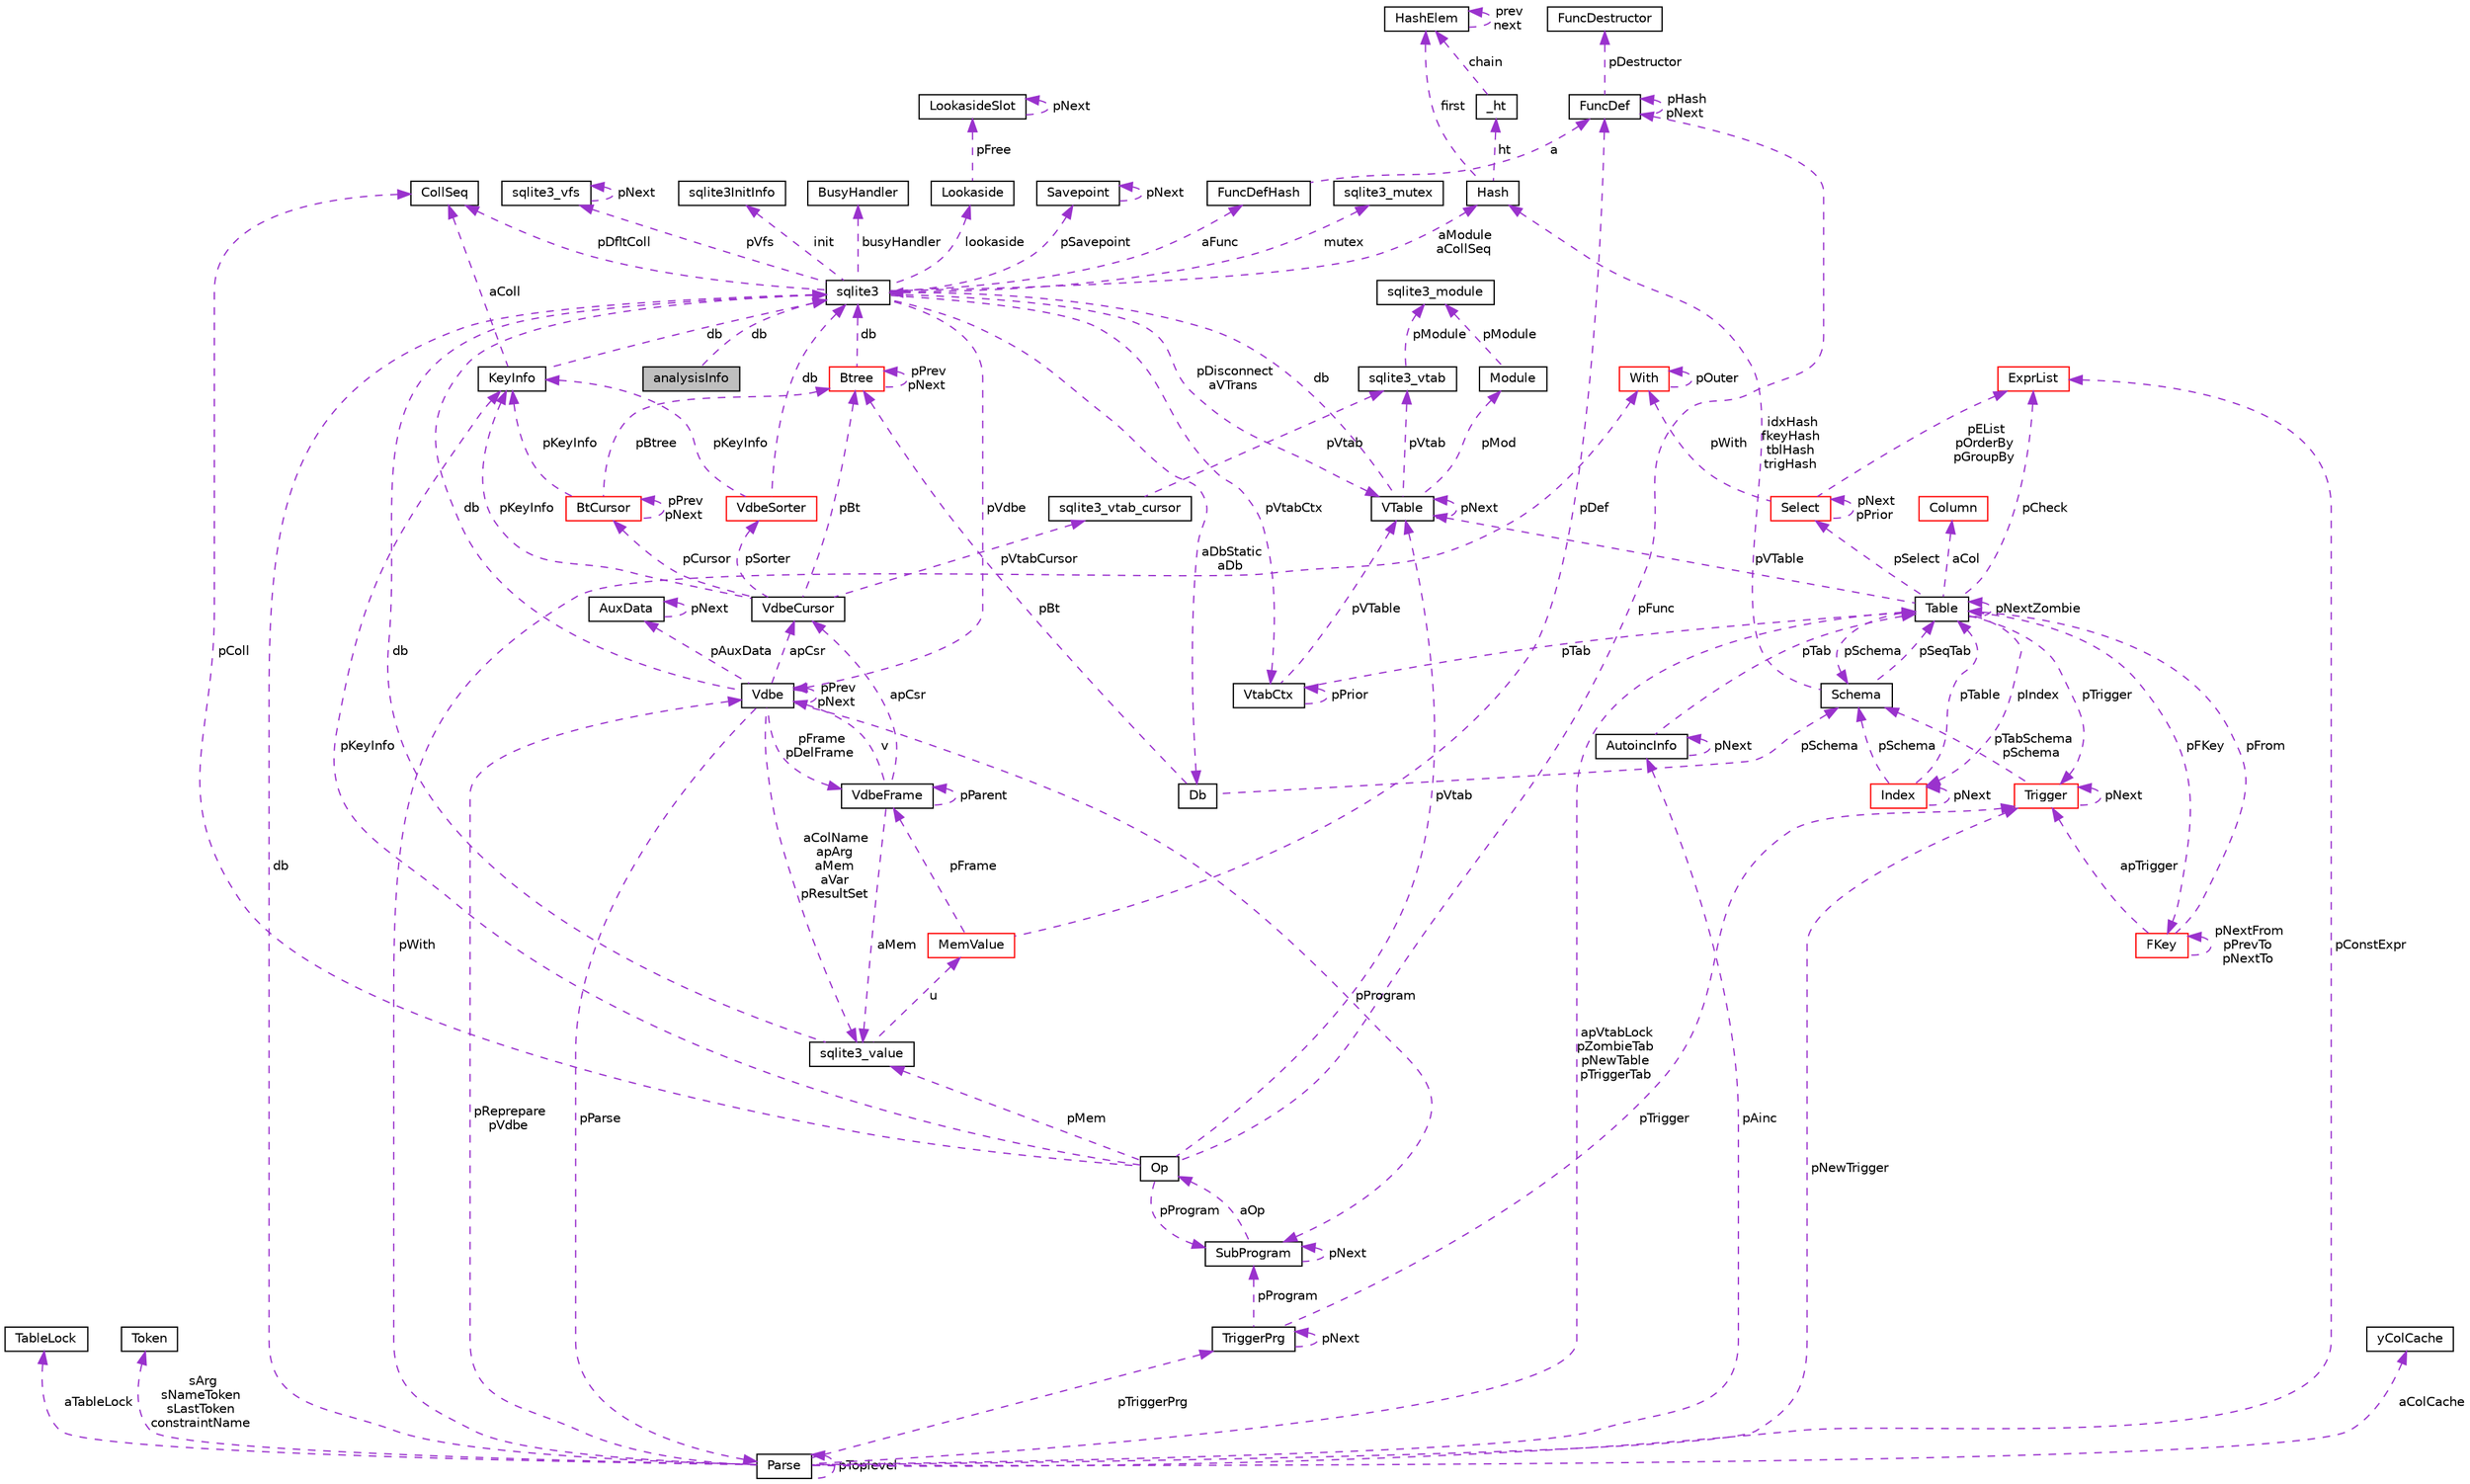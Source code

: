 digraph "analysisInfo"
{
  edge [fontname="Helvetica",fontsize="10",labelfontname="Helvetica",labelfontsize="10"];
  node [fontname="Helvetica",fontsize="10",shape=record];
  Node1 [label="analysisInfo",height=0.2,width=0.4,color="black", fillcolor="grey75", style="filled", fontcolor="black"];
  Node2 -> Node1 [dir="back",color="darkorchid3",fontsize="10",style="dashed",label=" db" ];
  Node2 [label="sqlite3",height=0.2,width=0.4,color="black", fillcolor="white", style="filled",URL="$structsqlite3.html"];
  Node3 -> Node2 [dir="back",color="darkorchid3",fontsize="10",style="dashed",label=" pVdbe" ];
  Node3 [label="Vdbe",height=0.2,width=0.4,color="black", fillcolor="white", style="filled",URL="$struct_vdbe.html"];
  Node3 -> Node3 [dir="back",color="darkorchid3",fontsize="10",style="dashed",label=" pPrev\npNext" ];
  Node4 -> Node3 [dir="back",color="darkorchid3",fontsize="10",style="dashed",label=" aColName\napArg\naMem\naVar\npResultSet" ];
  Node4 [label="sqlite3_value",height=0.2,width=0.4,color="black", fillcolor="white", style="filled",URL="$struct_mem.html"];
  Node5 -> Node4 [dir="back",color="darkorchid3",fontsize="10",style="dashed",label=" u" ];
  Node5 [label="MemValue",height=0.2,width=0.4,color="red", fillcolor="white", style="filled",URL="$union_mem_1_1_mem_value.html"];
  Node6 -> Node5 [dir="back",color="darkorchid3",fontsize="10",style="dashed",label=" pFrame" ];
  Node6 [label="VdbeFrame",height=0.2,width=0.4,color="black", fillcolor="white", style="filled",URL="$struct_vdbe_frame.html"];
  Node4 -> Node6 [dir="back",color="darkorchid3",fontsize="10",style="dashed",label=" aMem" ];
  Node3 -> Node6 [dir="back",color="darkorchid3",fontsize="10",style="dashed",label=" v" ];
  Node6 -> Node6 [dir="back",color="darkorchid3",fontsize="10",style="dashed",label=" pParent" ];
  Node7 -> Node6 [dir="back",color="darkorchid3",fontsize="10",style="dashed",label=" apCsr" ];
  Node7 [label="VdbeCursor",height=0.2,width=0.4,color="black", fillcolor="white", style="filled",URL="$struct_vdbe_cursor.html"];
  Node8 -> Node7 [dir="back",color="darkorchid3",fontsize="10",style="dashed",label=" pCursor" ];
  Node8 [label="BtCursor",height=0.2,width=0.4,color="red", fillcolor="white", style="filled",URL="$struct_bt_cursor.html"];
  Node8 -> Node8 [dir="back",color="darkorchid3",fontsize="10",style="dashed",label=" pPrev\npNext" ];
  Node9 -> Node8 [dir="back",color="darkorchid3",fontsize="10",style="dashed",label=" pKeyInfo" ];
  Node9 [label="KeyInfo",height=0.2,width=0.4,color="black", fillcolor="white", style="filled",URL="$struct_key_info.html"];
  Node2 -> Node9 [dir="back",color="darkorchid3",fontsize="10",style="dashed",label=" db" ];
  Node10 -> Node9 [dir="back",color="darkorchid3",fontsize="10",style="dashed",label=" aColl" ];
  Node10 [label="CollSeq",height=0.2,width=0.4,color="black", fillcolor="white", style="filled",URL="$struct_coll_seq.html"];
  Node11 -> Node8 [dir="back",color="darkorchid3",fontsize="10",style="dashed",label=" pBtree" ];
  Node11 [label="Btree",height=0.2,width=0.4,color="red", fillcolor="white", style="filled",URL="$struct_btree.html"];
  Node2 -> Node11 [dir="back",color="darkorchid3",fontsize="10",style="dashed",label=" db" ];
  Node11 -> Node11 [dir="back",color="darkorchid3",fontsize="10",style="dashed",label=" pPrev\npNext" ];
  Node12 -> Node7 [dir="back",color="darkorchid3",fontsize="10",style="dashed",label=" pVtabCursor" ];
  Node12 [label="sqlite3_vtab_cursor",height=0.2,width=0.4,color="black", fillcolor="white", style="filled",URL="$structsqlite3__vtab__cursor.html"];
  Node13 -> Node12 [dir="back",color="darkorchid3",fontsize="10",style="dashed",label=" pVtab" ];
  Node13 [label="sqlite3_vtab",height=0.2,width=0.4,color="black", fillcolor="white", style="filled",URL="$structsqlite3__vtab.html"];
  Node14 -> Node13 [dir="back",color="darkorchid3",fontsize="10",style="dashed",label=" pModule" ];
  Node14 [label="sqlite3_module",height=0.2,width=0.4,color="black", fillcolor="white", style="filled",URL="$structsqlite3__module.html"];
  Node15 -> Node7 [dir="back",color="darkorchid3",fontsize="10",style="dashed",label=" pSorter" ];
  Node15 [label="VdbeSorter",height=0.2,width=0.4,color="red", fillcolor="white", style="filled",URL="$struct_vdbe_sorter.html"];
  Node2 -> Node15 [dir="back",color="darkorchid3",fontsize="10",style="dashed",label=" db" ];
  Node9 -> Node15 [dir="back",color="darkorchid3",fontsize="10",style="dashed",label=" pKeyInfo" ];
  Node9 -> Node7 [dir="back",color="darkorchid3",fontsize="10",style="dashed",label=" pKeyInfo" ];
  Node11 -> Node7 [dir="back",color="darkorchid3",fontsize="10",style="dashed",label=" pBt" ];
  Node16 -> Node5 [dir="back",color="darkorchid3",fontsize="10",style="dashed",label=" pDef" ];
  Node16 [label="FuncDef",height=0.2,width=0.4,color="black", fillcolor="white", style="filled",URL="$struct_func_def.html"];
  Node17 -> Node16 [dir="back",color="darkorchid3",fontsize="10",style="dashed",label=" pDestructor" ];
  Node17 [label="FuncDestructor",height=0.2,width=0.4,color="black", fillcolor="white", style="filled",URL="$struct_func_destructor.html"];
  Node16 -> Node16 [dir="back",color="darkorchid3",fontsize="10",style="dashed",label=" pHash\npNext" ];
  Node2 -> Node4 [dir="back",color="darkorchid3",fontsize="10",style="dashed",label=" db" ];
  Node2 -> Node3 [dir="back",color="darkorchid3",fontsize="10",style="dashed",label=" db" ];
  Node6 -> Node3 [dir="back",color="darkorchid3",fontsize="10",style="dashed",label=" pFrame\npDelFrame" ];
  Node18 -> Node3 [dir="back",color="darkorchid3",fontsize="10",style="dashed",label=" pAuxData" ];
  Node18 [label="AuxData",height=0.2,width=0.4,color="black", fillcolor="white", style="filled",URL="$struct_aux_data.html"];
  Node18 -> Node18 [dir="back",color="darkorchid3",fontsize="10",style="dashed",label=" pNext" ];
  Node19 -> Node3 [dir="back",color="darkorchid3",fontsize="10",style="dashed",label=" pProgram" ];
  Node19 [label="SubProgram",height=0.2,width=0.4,color="black", fillcolor="white", style="filled",URL="$struct_sub_program.html"];
  Node19 -> Node19 [dir="back",color="darkorchid3",fontsize="10",style="dashed",label=" pNext" ];
  Node20 -> Node19 [dir="back",color="darkorchid3",fontsize="10",style="dashed",label=" aOp" ];
  Node20 [label="Op",height=0.2,width=0.4,color="black", fillcolor="white", style="filled",URL="$struct_vdbe_op.html"];
  Node4 -> Node20 [dir="back",color="darkorchid3",fontsize="10",style="dashed",label=" pMem" ];
  Node10 -> Node20 [dir="back",color="darkorchid3",fontsize="10",style="dashed",label=" pColl" ];
  Node21 -> Node20 [dir="back",color="darkorchid3",fontsize="10",style="dashed",label=" pVtab" ];
  Node21 [label="VTable",height=0.2,width=0.4,color="black", fillcolor="white", style="filled",URL="$struct_v_table.html"];
  Node2 -> Node21 [dir="back",color="darkorchid3",fontsize="10",style="dashed",label=" db" ];
  Node21 -> Node21 [dir="back",color="darkorchid3",fontsize="10",style="dashed",label=" pNext" ];
  Node22 -> Node21 [dir="back",color="darkorchid3",fontsize="10",style="dashed",label=" pMod" ];
  Node22 [label="Module",height=0.2,width=0.4,color="black", fillcolor="white", style="filled",URL="$struct_module.html"];
  Node14 -> Node22 [dir="back",color="darkorchid3",fontsize="10",style="dashed",label=" pModule" ];
  Node13 -> Node21 [dir="back",color="darkorchid3",fontsize="10",style="dashed",label=" pVtab" ];
  Node19 -> Node20 [dir="back",color="darkorchid3",fontsize="10",style="dashed",label=" pProgram" ];
  Node9 -> Node20 [dir="back",color="darkorchid3",fontsize="10",style="dashed",label=" pKeyInfo" ];
  Node16 -> Node20 [dir="back",color="darkorchid3",fontsize="10",style="dashed",label=" pFunc" ];
  Node7 -> Node3 [dir="back",color="darkorchid3",fontsize="10",style="dashed",label=" apCsr" ];
  Node23 -> Node3 [dir="back",color="darkorchid3",fontsize="10",style="dashed",label=" pParse" ];
  Node23 [label="Parse",height=0.2,width=0.4,color="black", fillcolor="white", style="filled",URL="$struct_parse.html"];
  Node3 -> Node23 [dir="back",color="darkorchid3",fontsize="10",style="dashed",label=" pReprepare\npVdbe" ];
  Node2 -> Node23 [dir="back",color="darkorchid3",fontsize="10",style="dashed",label=" db" ];
  Node24 -> Node23 [dir="back",color="darkorchid3",fontsize="10",style="dashed",label=" aTableLock" ];
  Node24 [label="TableLock",height=0.2,width=0.4,color="black", fillcolor="white", style="filled",URL="$struct_table_lock.html"];
  Node25 -> Node23 [dir="back",color="darkorchid3",fontsize="10",style="dashed",label=" sArg\nsNameToken\nsLastToken\nconstraintName" ];
  Node25 [label="Token",height=0.2,width=0.4,color="black", fillcolor="white", style="filled",URL="$struct_token.html"];
  Node26 -> Node23 [dir="back",color="darkorchid3",fontsize="10",style="dashed",label=" pWith" ];
  Node26 [label="With",height=0.2,width=0.4,color="red", fillcolor="white", style="filled",URL="$struct_with.html"];
  Node26 -> Node26 [dir="back",color="darkorchid3",fontsize="10",style="dashed",label=" pOuter" ];
  Node27 -> Node23 [dir="back",color="darkorchid3",fontsize="10",style="dashed",label=" aColCache" ];
  Node27 [label="yColCache",height=0.2,width=0.4,color="black", fillcolor="white", style="filled",URL="$struct_parse_1_1y_col_cache.html"];
  Node28 -> Node23 [dir="back",color="darkorchid3",fontsize="10",style="dashed",label=" apVtabLock\npZombieTab\npNewTable\npTriggerTab" ];
  Node28 [label="Table",height=0.2,width=0.4,color="black", fillcolor="white", style="filled",URL="$struct_table.html"];
  Node29 -> Node28 [dir="back",color="darkorchid3",fontsize="10",style="dashed",label=" pSchema" ];
  Node29 [label="Schema",height=0.2,width=0.4,color="black", fillcolor="white", style="filled",URL="$struct_schema.html"];
  Node28 -> Node29 [dir="back",color="darkorchid3",fontsize="10",style="dashed",label=" pSeqTab" ];
  Node30 -> Node29 [dir="back",color="darkorchid3",fontsize="10",style="dashed",label=" idxHash\nfkeyHash\ntblHash\ntrigHash" ];
  Node30 [label="Hash",height=0.2,width=0.4,color="black", fillcolor="white", style="filled",URL="$struct_hash.html"];
  Node31 -> Node30 [dir="back",color="darkorchid3",fontsize="10",style="dashed",label=" ht" ];
  Node31 [label="_ht",height=0.2,width=0.4,color="black", fillcolor="white", style="filled",URL="$struct_hash_1_1__ht.html"];
  Node32 -> Node31 [dir="back",color="darkorchid3",fontsize="10",style="dashed",label=" chain" ];
  Node32 [label="HashElem",height=0.2,width=0.4,color="black", fillcolor="white", style="filled",URL="$struct_hash_elem.html"];
  Node32 -> Node32 [dir="back",color="darkorchid3",fontsize="10",style="dashed",label=" prev\nnext" ];
  Node32 -> Node30 [dir="back",color="darkorchid3",fontsize="10",style="dashed",label=" first" ];
  Node33 -> Node28 [dir="back",color="darkorchid3",fontsize="10",style="dashed",label=" aCol" ];
  Node33 [label="Column",height=0.2,width=0.4,color="red", fillcolor="white", style="filled",URL="$struct_column.html"];
  Node34 -> Node28 [dir="back",color="darkorchid3",fontsize="10",style="dashed",label=" pFKey" ];
  Node34 [label="FKey",height=0.2,width=0.4,color="red", fillcolor="white", style="filled",URL="$struct_f_key.html"];
  Node34 -> Node34 [dir="back",color="darkorchid3",fontsize="10",style="dashed",label=" pNextFrom\npPrevTo\npNextTo" ];
  Node28 -> Node34 [dir="back",color="darkorchid3",fontsize="10",style="dashed",label=" pFrom" ];
  Node35 -> Node34 [dir="back",color="darkorchid3",fontsize="10",style="dashed",label=" apTrigger" ];
  Node35 [label="Trigger",height=0.2,width=0.4,color="red", fillcolor="white", style="filled",URL="$struct_trigger.html"];
  Node29 -> Node35 [dir="back",color="darkorchid3",fontsize="10",style="dashed",label=" pTabSchema\npSchema" ];
  Node35 -> Node35 [dir="back",color="darkorchid3",fontsize="10",style="dashed",label=" pNext" ];
  Node21 -> Node28 [dir="back",color="darkorchid3",fontsize="10",style="dashed",label=" pVTable" ];
  Node28 -> Node28 [dir="back",color="darkorchid3",fontsize="10",style="dashed",label=" pNextZombie" ];
  Node35 -> Node28 [dir="back",color="darkorchid3",fontsize="10",style="dashed",label=" pTrigger" ];
  Node36 -> Node28 [dir="back",color="darkorchid3",fontsize="10",style="dashed",label=" pSelect" ];
  Node36 [label="Select",height=0.2,width=0.4,color="red", fillcolor="white", style="filled",URL="$struct_select.html"];
  Node26 -> Node36 [dir="back",color="darkorchid3",fontsize="10",style="dashed",label=" pWith" ];
  Node36 -> Node36 [dir="back",color="darkorchid3",fontsize="10",style="dashed",label=" pNext\npPrior" ];
  Node37 -> Node36 [dir="back",color="darkorchid3",fontsize="10",style="dashed",label=" pEList\npOrderBy\npGroupBy" ];
  Node37 [label="ExprList",height=0.2,width=0.4,color="red", fillcolor="white", style="filled",URL="$struct_expr_list.html"];
  Node37 -> Node28 [dir="back",color="darkorchid3",fontsize="10",style="dashed",label=" pCheck" ];
  Node38 -> Node28 [dir="back",color="darkorchid3",fontsize="10",style="dashed",label=" pIndex" ];
  Node38 [label="Index",height=0.2,width=0.4,color="red", fillcolor="white", style="filled",URL="$struct_index.html"];
  Node29 -> Node38 [dir="back",color="darkorchid3",fontsize="10",style="dashed",label=" pSchema" ];
  Node28 -> Node38 [dir="back",color="darkorchid3",fontsize="10",style="dashed",label=" pTable" ];
  Node38 -> Node38 [dir="back",color="darkorchid3",fontsize="10",style="dashed",label=" pNext" ];
  Node35 -> Node23 [dir="back",color="darkorchid3",fontsize="10",style="dashed",label=" pNewTrigger" ];
  Node39 -> Node23 [dir="back",color="darkorchid3",fontsize="10",style="dashed",label=" pTriggerPrg" ];
  Node39 [label="TriggerPrg",height=0.2,width=0.4,color="black", fillcolor="white", style="filled",URL="$struct_trigger_prg.html"];
  Node19 -> Node39 [dir="back",color="darkorchid3",fontsize="10",style="dashed",label=" pProgram" ];
  Node35 -> Node39 [dir="back",color="darkorchid3",fontsize="10",style="dashed",label=" pTrigger" ];
  Node39 -> Node39 [dir="back",color="darkorchid3",fontsize="10",style="dashed",label=" pNext" ];
  Node40 -> Node23 [dir="back",color="darkorchid3",fontsize="10",style="dashed",label=" pAinc" ];
  Node40 [label="AutoincInfo",height=0.2,width=0.4,color="black", fillcolor="white", style="filled",URL="$struct_autoinc_info.html"];
  Node28 -> Node40 [dir="back",color="darkorchid3",fontsize="10",style="dashed",label=" pTab" ];
  Node40 -> Node40 [dir="back",color="darkorchid3",fontsize="10",style="dashed",label=" pNext" ];
  Node37 -> Node23 [dir="back",color="darkorchid3",fontsize="10",style="dashed",label=" pConstExpr" ];
  Node23 -> Node23 [dir="back",color="darkorchid3",fontsize="10",style="dashed",label=" pToplevel" ];
  Node41 -> Node2 [dir="back",color="darkorchid3",fontsize="10",style="dashed",label=" pSavepoint" ];
  Node41 [label="Savepoint",height=0.2,width=0.4,color="black", fillcolor="white", style="filled",URL="$struct_savepoint.html"];
  Node41 -> Node41 [dir="back",color="darkorchid3",fontsize="10",style="dashed",label=" pNext" ];
  Node42 -> Node2 [dir="back",color="darkorchid3",fontsize="10",style="dashed",label=" aFunc" ];
  Node42 [label="FuncDefHash",height=0.2,width=0.4,color="black", fillcolor="white", style="filled",URL="$struct_func_def_hash.html"];
  Node16 -> Node42 [dir="back",color="darkorchid3",fontsize="10",style="dashed",label=" a" ];
  Node43 -> Node2 [dir="back",color="darkorchid3",fontsize="10",style="dashed",label=" lookaside" ];
  Node43 [label="Lookaside",height=0.2,width=0.4,color="black", fillcolor="white", style="filled",URL="$struct_lookaside.html"];
  Node44 -> Node43 [dir="back",color="darkorchid3",fontsize="10",style="dashed",label=" pFree" ];
  Node44 [label="LookasideSlot",height=0.2,width=0.4,color="black", fillcolor="white", style="filled",URL="$struct_lookaside_slot.html"];
  Node44 -> Node44 [dir="back",color="darkorchid3",fontsize="10",style="dashed",label=" pNext" ];
  Node45 -> Node2 [dir="back",color="darkorchid3",fontsize="10",style="dashed",label=" mutex" ];
  Node45 [label="sqlite3_mutex",height=0.2,width=0.4,color="black", fillcolor="white", style="filled",URL="$structsqlite3__mutex.html"];
  Node46 -> Node2 [dir="back",color="darkorchid3",fontsize="10",style="dashed",label=" pVfs" ];
  Node46 [label="sqlite3_vfs",height=0.2,width=0.4,color="black", fillcolor="white", style="filled",URL="$structsqlite3__vfs.html"];
  Node46 -> Node46 [dir="back",color="darkorchid3",fontsize="10",style="dashed",label=" pNext" ];
  Node47 -> Node2 [dir="back",color="darkorchid3",fontsize="10",style="dashed",label=" init" ];
  Node47 [label="sqlite3InitInfo",height=0.2,width=0.4,color="black", fillcolor="white", style="filled",URL="$structsqlite3_1_1sqlite3_init_info.html"];
  Node48 -> Node2 [dir="back",color="darkorchid3",fontsize="10",style="dashed",label=" busyHandler" ];
  Node48 [label="BusyHandler",height=0.2,width=0.4,color="black", fillcolor="white", style="filled",URL="$struct_busy_handler.html"];
  Node49 -> Node2 [dir="back",color="darkorchid3",fontsize="10",style="dashed",label=" pVtabCtx" ];
  Node49 [label="VtabCtx",height=0.2,width=0.4,color="black", fillcolor="white", style="filled",URL="$struct_vtab_ctx.html"];
  Node49 -> Node49 [dir="back",color="darkorchid3",fontsize="10",style="dashed",label=" pPrior" ];
  Node21 -> Node49 [dir="back",color="darkorchid3",fontsize="10",style="dashed",label=" pVTable" ];
  Node28 -> Node49 [dir="back",color="darkorchid3",fontsize="10",style="dashed",label=" pTab" ];
  Node10 -> Node2 [dir="back",color="darkorchid3",fontsize="10",style="dashed",label=" pDfltColl" ];
  Node21 -> Node2 [dir="back",color="darkorchid3",fontsize="10",style="dashed",label=" pDisconnect\naVTrans" ];
  Node50 -> Node2 [dir="back",color="darkorchid3",fontsize="10",style="dashed",label=" aDbStatic\naDb" ];
  Node50 [label="Db",height=0.2,width=0.4,color="black", fillcolor="white", style="filled",URL="$struct_db.html"];
  Node29 -> Node50 [dir="back",color="darkorchid3",fontsize="10",style="dashed",label=" pSchema" ];
  Node11 -> Node50 [dir="back",color="darkorchid3",fontsize="10",style="dashed",label=" pBt" ];
  Node30 -> Node2 [dir="back",color="darkorchid3",fontsize="10",style="dashed",label=" aModule\naCollSeq" ];
}
